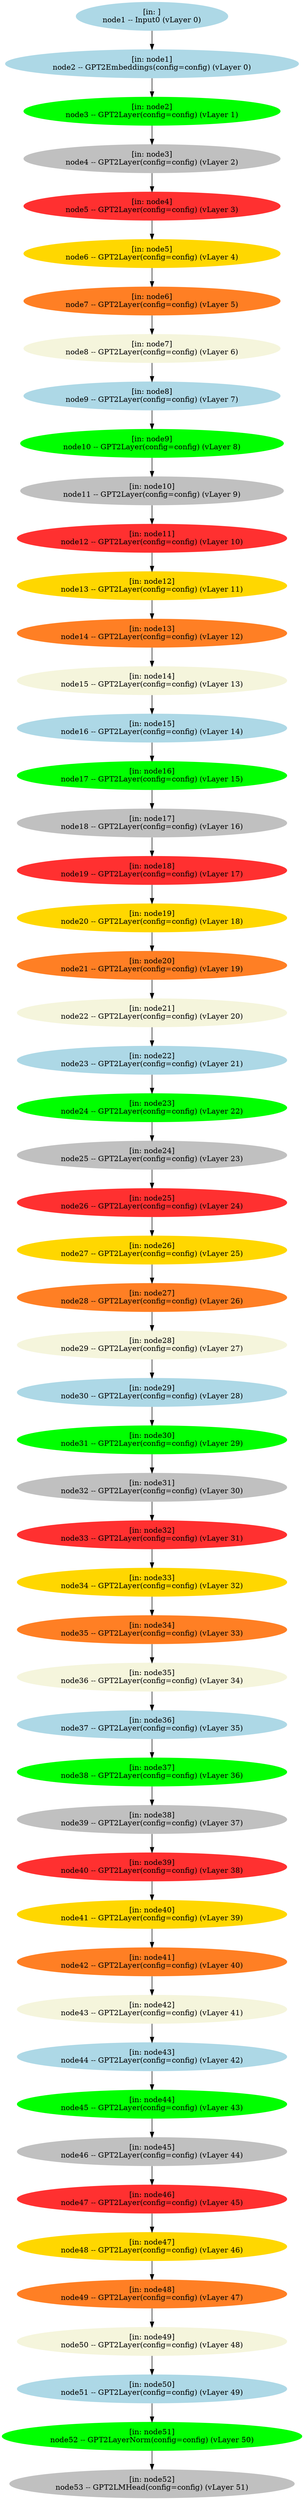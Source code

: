 digraph {
	node2 [label="[in: node1]
node2 -- GPT2Embeddings(config=config) (vLayer 0)" color=lightblue style=filled]
	node3 [label="[in: node2]
node3 -- GPT2Layer(config=config) (vLayer 1)" color=green style=filled]
	node4 [label="[in: node3]
node4 -- GPT2Layer(config=config) (vLayer 2)" color=grey style=filled]
	node5 [label="[in: node4]
node5 -- GPT2Layer(config=config) (vLayer 3)" color=firebrick1 style=filled]
	node6 [label="[in: node5]
node6 -- GPT2Layer(config=config) (vLayer 4)" color=gold style=filled]
	node7 [label="[in: node6]
node7 -- GPT2Layer(config=config) (vLayer 5)" color=chocolate1 style=filled]
	node8 [label="[in: node7]
node8 -- GPT2Layer(config=config) (vLayer 6)" color=beige style=filled]
	node9 [label="[in: node8]
node9 -- GPT2Layer(config=config) (vLayer 7)" color=lightblue style=filled]
	node10 [label="[in: node9]
node10 -- GPT2Layer(config=config) (vLayer 8)" color=green style=filled]
	node11 [label="[in: node10]
node11 -- GPT2Layer(config=config) (vLayer 9)" color=grey style=filled]
	node12 [label="[in: node11]
node12 -- GPT2Layer(config=config) (vLayer 10)" color=firebrick1 style=filled]
	node13 [label="[in: node12]
node13 -- GPT2Layer(config=config) (vLayer 11)" color=gold style=filled]
	node14 [label="[in: node13]
node14 -- GPT2Layer(config=config) (vLayer 12)" color=chocolate1 style=filled]
	node15 [label="[in: node14]
node15 -- GPT2Layer(config=config) (vLayer 13)" color=beige style=filled]
	node16 [label="[in: node15]
node16 -- GPT2Layer(config=config) (vLayer 14)" color=lightblue style=filled]
	node17 [label="[in: node16]
node17 -- GPT2Layer(config=config) (vLayer 15)" color=green style=filled]
	node18 [label="[in: node17]
node18 -- GPT2Layer(config=config) (vLayer 16)" color=grey style=filled]
	node19 [label="[in: node18]
node19 -- GPT2Layer(config=config) (vLayer 17)" color=firebrick1 style=filled]
	node20 [label="[in: node19]
node20 -- GPT2Layer(config=config) (vLayer 18)" color=gold style=filled]
	node21 [label="[in: node20]
node21 -- GPT2Layer(config=config) (vLayer 19)" color=chocolate1 style=filled]
	node22 [label="[in: node21]
node22 -- GPT2Layer(config=config) (vLayer 20)" color=beige style=filled]
	node23 [label="[in: node22]
node23 -- GPT2Layer(config=config) (vLayer 21)" color=lightblue style=filled]
	node24 [label="[in: node23]
node24 -- GPT2Layer(config=config) (vLayer 22)" color=green style=filled]
	node25 [label="[in: node24]
node25 -- GPT2Layer(config=config) (vLayer 23)" color=grey style=filled]
	node26 [label="[in: node25]
node26 -- GPT2Layer(config=config) (vLayer 24)" color=firebrick1 style=filled]
	node27 [label="[in: node26]
node27 -- GPT2Layer(config=config) (vLayer 25)" color=gold style=filled]
	node28 [label="[in: node27]
node28 -- GPT2Layer(config=config) (vLayer 26)" color=chocolate1 style=filled]
	node29 [label="[in: node28]
node29 -- GPT2Layer(config=config) (vLayer 27)" color=beige style=filled]
	node30 [label="[in: node29]
node30 -- GPT2Layer(config=config) (vLayer 28)" color=lightblue style=filled]
	node31 [label="[in: node30]
node31 -- GPT2Layer(config=config) (vLayer 29)" color=green style=filled]
	node32 [label="[in: node31]
node32 -- GPT2Layer(config=config) (vLayer 30)" color=grey style=filled]
	node33 [label="[in: node32]
node33 -- GPT2Layer(config=config) (vLayer 31)" color=firebrick1 style=filled]
	node34 [label="[in: node33]
node34 -- GPT2Layer(config=config) (vLayer 32)" color=gold style=filled]
	node35 [label="[in: node34]
node35 -- GPT2Layer(config=config) (vLayer 33)" color=chocolate1 style=filled]
	node36 [label="[in: node35]
node36 -- GPT2Layer(config=config) (vLayer 34)" color=beige style=filled]
	node37 [label="[in: node36]
node37 -- GPT2Layer(config=config) (vLayer 35)" color=lightblue style=filled]
	node38 [label="[in: node37]
node38 -- GPT2Layer(config=config) (vLayer 36)" color=green style=filled]
	node39 [label="[in: node38]
node39 -- GPT2Layer(config=config) (vLayer 37)" color=grey style=filled]
	node40 [label="[in: node39]
node40 -- GPT2Layer(config=config) (vLayer 38)" color=firebrick1 style=filled]
	node41 [label="[in: node40]
node41 -- GPT2Layer(config=config) (vLayer 39)" color=gold style=filled]
	node42 [label="[in: node41]
node42 -- GPT2Layer(config=config) (vLayer 40)" color=chocolate1 style=filled]
	node43 [label="[in: node42]
node43 -- GPT2Layer(config=config) (vLayer 41)" color=beige style=filled]
	node44 [label="[in: node43]
node44 -- GPT2Layer(config=config) (vLayer 42)" color=lightblue style=filled]
	node45 [label="[in: node44]
node45 -- GPT2Layer(config=config) (vLayer 43)" color=green style=filled]
	node46 [label="[in: node45]
node46 -- GPT2Layer(config=config) (vLayer 44)" color=grey style=filled]
	node47 [label="[in: node46]
node47 -- GPT2Layer(config=config) (vLayer 45)" color=firebrick1 style=filled]
	node48 [label="[in: node47]
node48 -- GPT2Layer(config=config) (vLayer 46)" color=gold style=filled]
	node49 [label="[in: node48]
node49 -- GPT2Layer(config=config) (vLayer 47)" color=chocolate1 style=filled]
	node50 [label="[in: node49]
node50 -- GPT2Layer(config=config) (vLayer 48)" color=beige style=filled]
	node51 [label="[in: node50]
node51 -- GPT2Layer(config=config) (vLayer 49)" color=lightblue style=filled]
	node52 [label="[in: node51]
node52 -- GPT2LayerNorm(config=config) (vLayer 50)" color=green style=filled]
	node53 [label="[in: node52]
node53 -- GPT2LMHead(config=config) (vLayer 51)" color=grey style=filled]
	node1 [label="[in: ]
node1 -- Input0 (vLayer 0)" color=lightblue style=filled]
	node1 -> node2
	node2 -> node3
	node3 -> node4
	node4 -> node5
	node5 -> node6
	node6 -> node7
	node7 -> node8
	node8 -> node9
	node9 -> node10
	node10 -> node11
	node11 -> node12
	node12 -> node13
	node13 -> node14
	node14 -> node15
	node15 -> node16
	node16 -> node17
	node17 -> node18
	node18 -> node19
	node19 -> node20
	node20 -> node21
	node21 -> node22
	node22 -> node23
	node23 -> node24
	node24 -> node25
	node25 -> node26
	node26 -> node27
	node27 -> node28
	node28 -> node29
	node29 -> node30
	node30 -> node31
	node31 -> node32
	node32 -> node33
	node33 -> node34
	node34 -> node35
	node35 -> node36
	node36 -> node37
	node37 -> node38
	node38 -> node39
	node39 -> node40
	node40 -> node41
	node41 -> node42
	node42 -> node43
	node43 -> node44
	node44 -> node45
	node45 -> node46
	node46 -> node47
	node47 -> node48
	node48 -> node49
	node49 -> node50
	node50 -> node51
	node51 -> node52
	node52 -> node53
}

